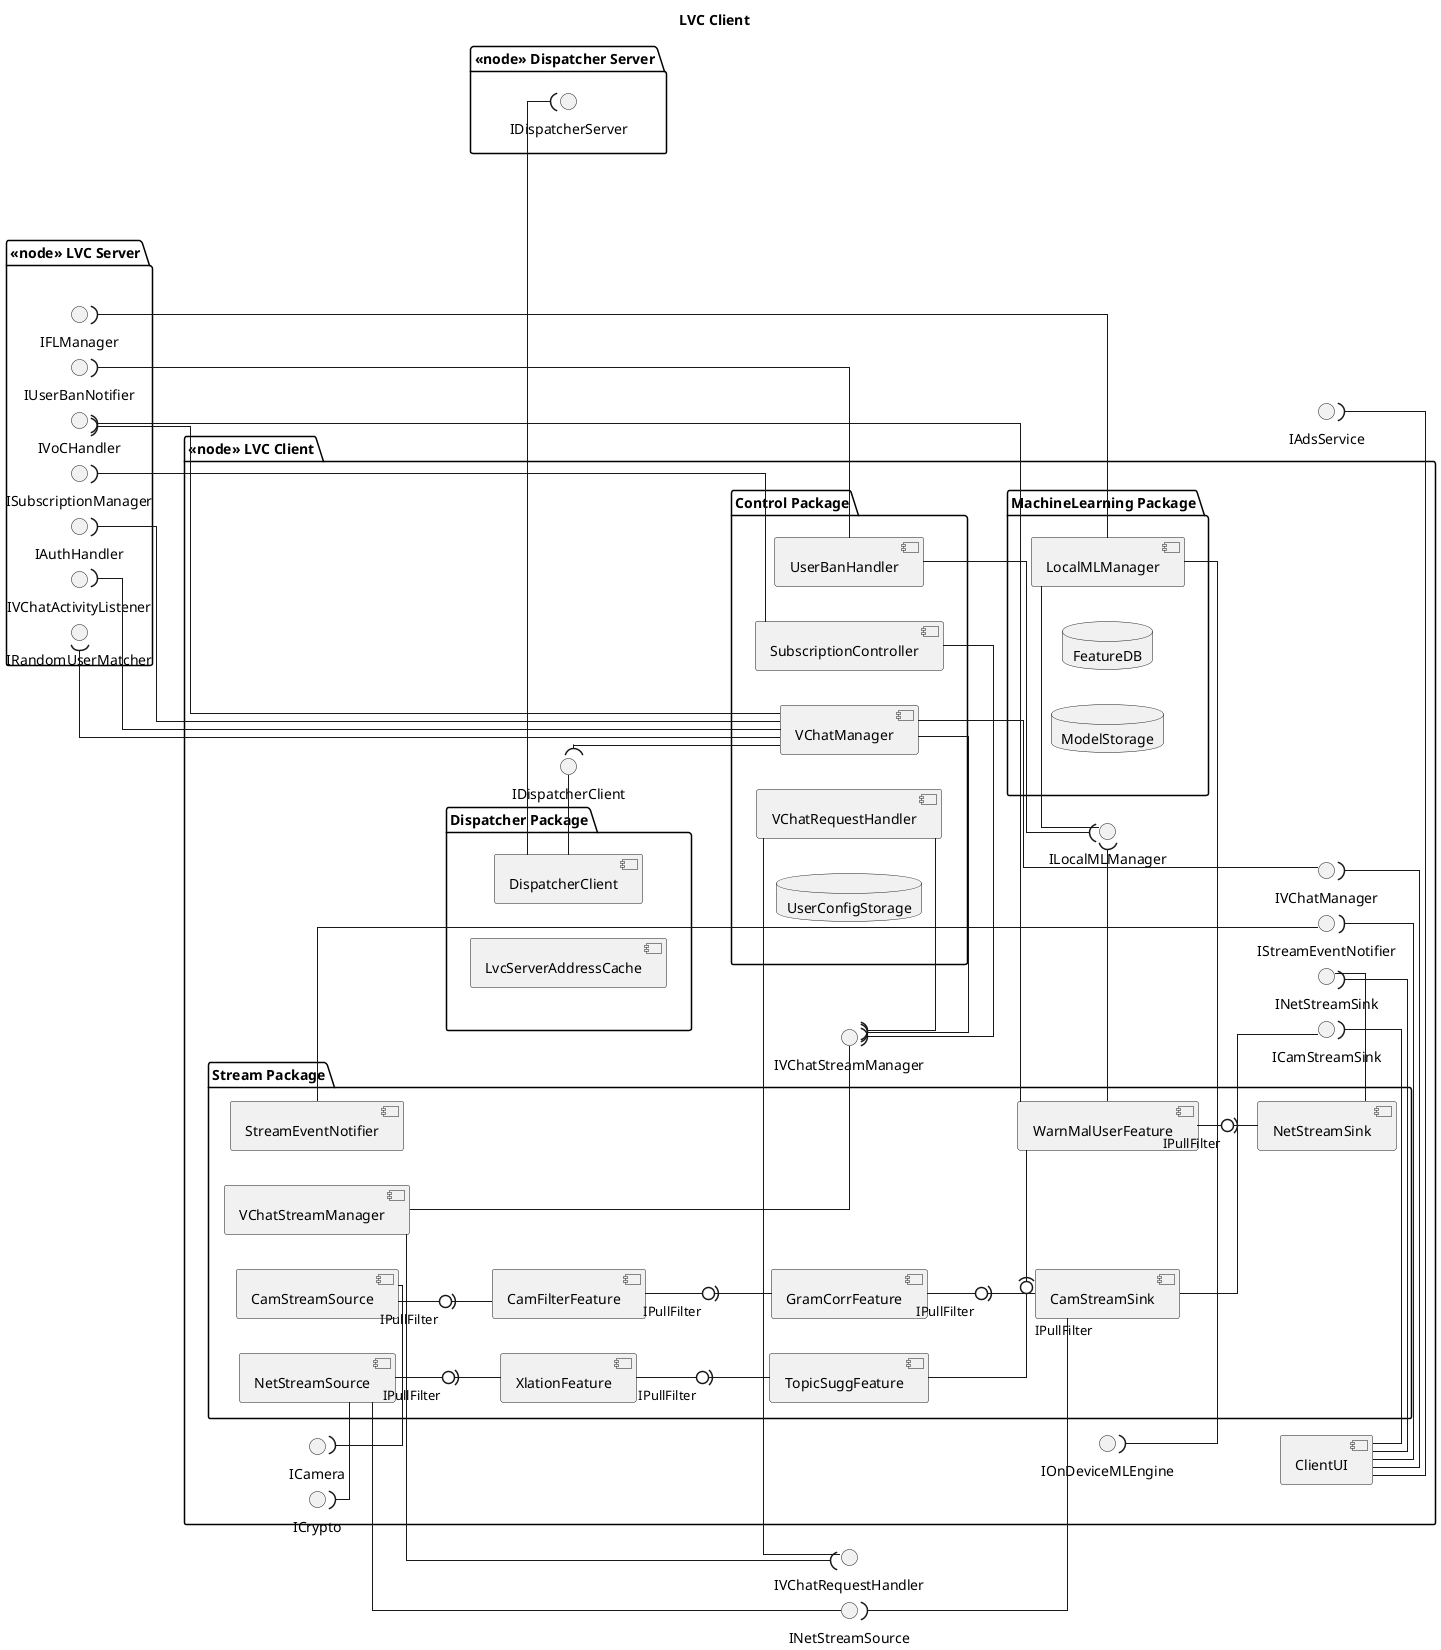 @startuml LvcClientStaticStructure

left to right direction
skinparam linetype ortho

page 1x2
skinparam pageMargin 10
skinparam pageExternalColor gray
skinparam pageBorderColor black

title LVC Client


' External Interfaces

' Server Interfaces

package "<<node>> LVC Server" {
  interface IAuthHandler
  interface IFLManager
  interface IRandomUserMatcher
  interface IVoCHandler
  interface IUserBanNotifier
  interface ISubscriptionManager
  interface IVChatActivityListener
}

package "<<node>> Dispatcher Server" {
  interface IDispatcherServer
}

together {
  interface IVChatRequestHandler
  interface INetStreamSource
}

interface IAdsService

package "<<node>> LVC Client" {

  interface IOnDeviceMLEngine
  interface ICrypto
  interface ICamera

  together {
    interface IDispatcherClient
  }

  together {
    interface ICamStreamSink
    interface INetStreamSink
    interface IVChatManager
    interface IStreamEventNotifier
  }

    package "Dispatcher Package" {
      component DispatcherClient
      component LvcServerAddressCache
    
      IDispatcherServer )- DispatcherClient
    }

    interface IVChatStreamManager
    interface ILocalMLManager

    package "Stream Package" {
      component VChatStreamManager
      component StreamEventNotifier
      
      component CamStreamSource
      component NetStreamSource
      ICrypto )- NetStreamSource
      
      component CamStreamSink
      component NetStreamSink
  
      component CamFilterFeature
      component GramCorrFeature
  		component TopicSuggFeature
  		component XlationFeature
  		component WarnMalUserFeature

  		ICamera )- CamStreamSource
  		CamStreamSource -0)- CamFilterFeature : IPullFilter
  		CamFilterFeature -0)- GramCorrFeature : IPullFilter
  		GramCorrFeature -0)- CamStreamSink : IPullFilter
  		INetStreamSource )- CamStreamSink
  
  		NetStreamSource -0)- XlationFeature : IPullFilter
  		XlationFeature -0)- TopicSuggFeature : IPullFilter
  		TopicSuggFeature -0)- WarnMalUserFeature : IPullFilter
  		WarnMalUserFeature -0)- NetStreamSink : IPullFilter
  
      IVChatRequestHandler )- VChatStreamManager
    }

    
    package "MachineLearning Package" {
      component LocalMLManager
      database FeatureDB
      database ModelStorage
    }
  
    package "Control Package" {
      component VChatManager
      component VChatRequestHandler
      component SubscriptionController
      component UserBanHandler
      database UserConfigStorage
      
      IDispatcherClient )- VChatManager
      IAuthHandler )- VChatManager
      IRandomUserMatcher )- VChatManager
      IVChatStreamManager )- VChatManager
      IVoCHandler )- VChatManager
      IVChatActivityListener )- VChatManager

      IUserBanNotifier )- UserBanHandler
      ILocalMLManager )- UserBanHandler

      IVChatStreamManager )- VChatRequestHandler
      
      IVChatStreamManager )- SubscriptionController
      ISubscriptionManager )- SubscriptionController
      
    }
  
    VChatStreamManager -() IVChatStreamManager
  
    LocalMLManager -() ILocalMLManager
    
    ILocalMLManager )- WarnMalUserFeature
    IVoCHandler )- WarnMalUserFeature

    component ClientUI
  	INetStreamSink )- ClientUI
  	ICamStreamSink )- ClientUI
  	IVChatManager )- ClientUI
  	IStreamEventNotifier )- ClientUI

  DispatcherClient -() IDispatcherClient

  CamStreamSink -() ICamStreamSink
  NetStreamSink -() INetStreamSink
  VChatManager -() IVChatManager
  StreamEventNotifier -() IStreamEventNotifier

  IFLManager )- LocalMLManager
  IOnDeviceMLEngine )- LocalMLManager
}

VChatRequestHandler -() IVChatRequestHandler
NetStreamSource -() INetStreamSource

IAdsService )- ClientUI

"Dispatcher Package" -[hidden]- "Control Package"
"Control Package" -[hidden]- "MachineLearning Package"
' IUserBanNotifier -[hidden]- IRandomUserMatcher
' IRandomUserMatcher -[hidden]- IAuthHandler
' IAuthHandler -[hidden]- IFLManager
' IFLManager -[hidden]- IVoCHandler
' IVoCHandler -[hidden]- IUserBanNotifier
' IUserBanNotifier -[hidden]- ISubscriptionManager

"<<node>> LVC Server" --[hidden]- "<<node>> Dispatcher Server"
' "<<node>> LVC Server" -[hidden]left- "<<node>> LVC Client"

@enduml
